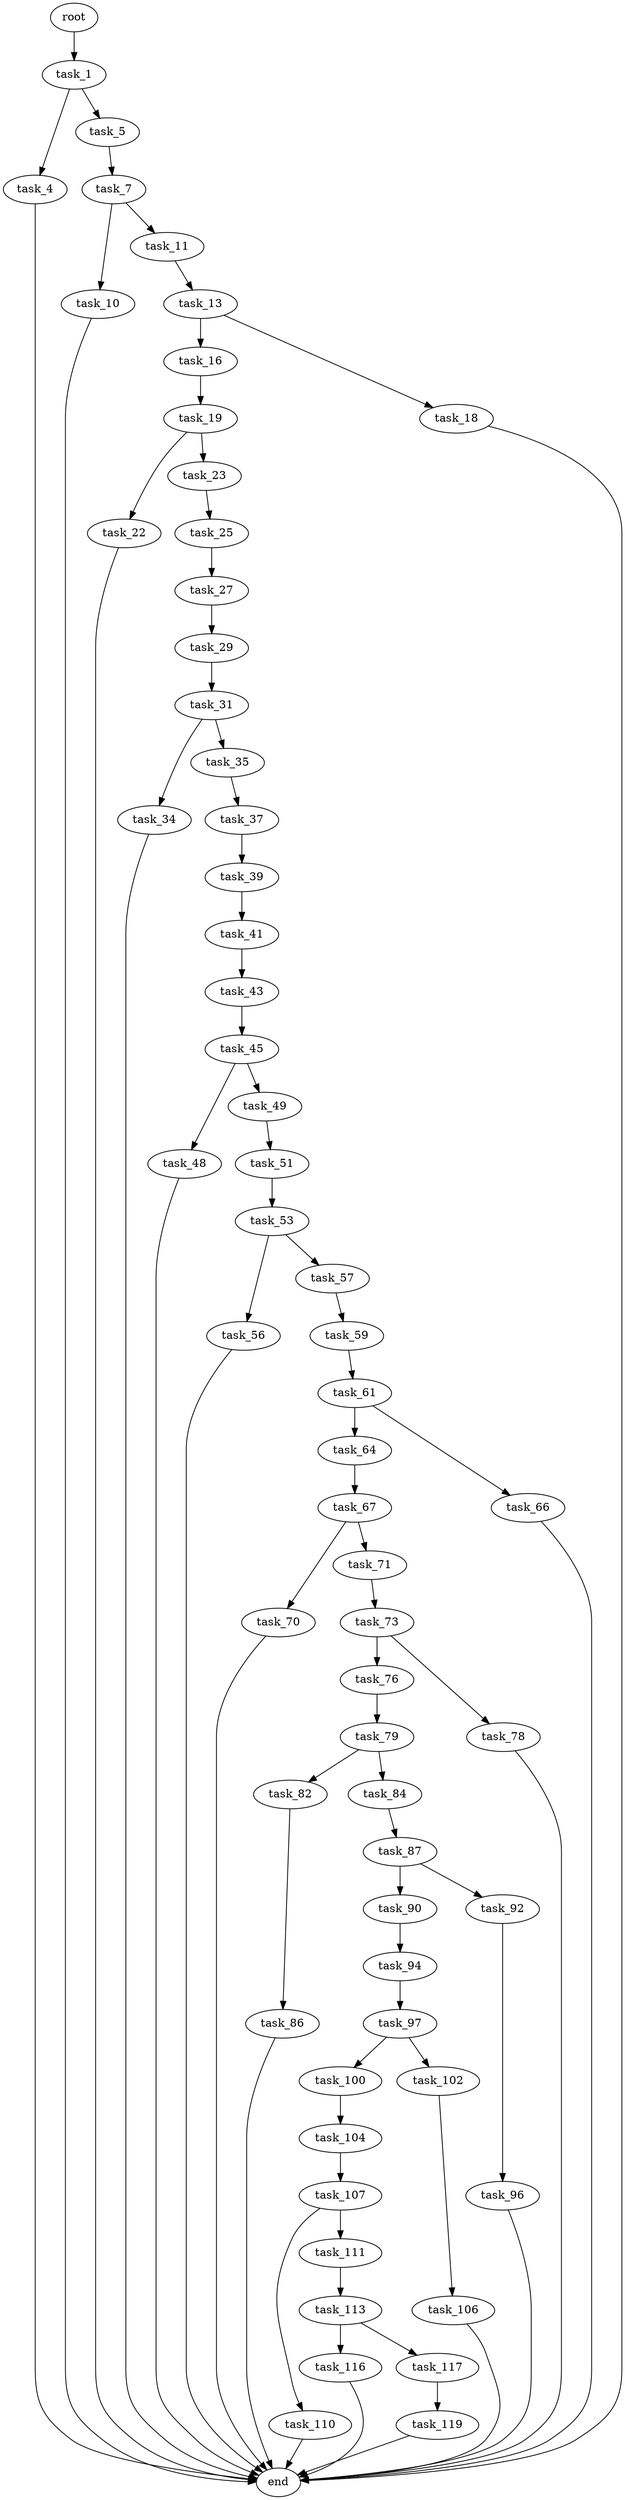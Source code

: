digraph G {
  root [size="0.000000"];
  task_1 [size="193519445788.000000"];
  task_4 [size="12213625814.000000"];
  task_5 [size="9999613766.000000"];
  end [size="0.000000"];
  task_7 [size="116984721067.000000"];
  task_10 [size="368293445632.000000"];
  task_11 [size="8330841775.000000"];
  task_13 [size="448018960246.000000"];
  task_16 [size="134217728000.000000"];
  task_18 [size="875092001.000000"];
  task_19 [size="68719476736.000000"];
  task_22 [size="12917326561.000000"];
  task_23 [size="3503053174.000000"];
  task_25 [size="39343344847.000000"];
  task_27 [size="368293445632.000000"];
  task_29 [size="50744995750.000000"];
  task_31 [size="231928233984.000000"];
  task_34 [size="104391312492.000000"];
  task_35 [size="252661614764.000000"];
  task_37 [size="8589934592.000000"];
  task_39 [size="549755813888.000000"];
  task_41 [size="13684247816.000000"];
  task_43 [size="7956442492.000000"];
  task_45 [size="898728673560.000000"];
  task_48 [size="549755813888.000000"];
  task_49 [size="801949487246.000000"];
  task_51 [size="6380624394.000000"];
  task_53 [size="50817443672.000000"];
  task_56 [size="222503472324.000000"];
  task_57 [size="6057362141.000000"];
  task_59 [size="28991029248.000000"];
  task_61 [size="458344917030.000000"];
  task_64 [size="846397015597.000000"];
  task_66 [size="196306643256.000000"];
  task_67 [size="4054278646.000000"];
  task_70 [size="1073741824000.000000"];
  task_71 [size="1052510086251.000000"];
  task_73 [size="368293445632.000000"];
  task_76 [size="1983472664.000000"];
  task_78 [size="28991029248.000000"];
  task_79 [size="134217728000.000000"];
  task_82 [size="1073741824000.000000"];
  task_84 [size="567824887.000000"];
  task_86 [size="199257556333.000000"];
  task_87 [size="68719476736.000000"];
  task_90 [size="368293445632.000000"];
  task_92 [size="178456790172.000000"];
  task_94 [size="686294628100.000000"];
  task_96 [size="2970453732.000000"];
  task_97 [size="1771625062.000000"];
  task_100 [size="573636302950.000000"];
  task_102 [size="2550543789.000000"];
  task_104 [size="146341587363.000000"];
  task_106 [size="1803252416.000000"];
  task_107 [size="368293445632.000000"];
  task_110 [size="1073741824000.000000"];
  task_111 [size="782757789696.000000"];
  task_113 [size="8589934592.000000"];
  task_116 [size="27644009922.000000"];
  task_117 [size="368293445632.000000"];
  task_119 [size="1536229327.000000"];

  root -> task_1 [size="1.000000"];
  task_1 -> task_4 [size="679477248.000000"];
  task_1 -> task_5 [size="679477248.000000"];
  task_4 -> end [size="1.000000"];
  task_5 -> task_7 [size="301989888.000000"];
  task_7 -> task_10 [size="209715200.000000"];
  task_7 -> task_11 [size="209715200.000000"];
  task_10 -> end [size="1.000000"];
  task_11 -> task_13 [size="33554432.000000"];
  task_13 -> task_16 [size="301989888.000000"];
  task_13 -> task_18 [size="301989888.000000"];
  task_16 -> task_19 [size="209715200.000000"];
  task_18 -> end [size="1.000000"];
  task_19 -> task_22 [size="134217728.000000"];
  task_19 -> task_23 [size="134217728.000000"];
  task_22 -> end [size="1.000000"];
  task_23 -> task_25 [size="134217728.000000"];
  task_25 -> task_27 [size="838860800.000000"];
  task_27 -> task_29 [size="411041792.000000"];
  task_29 -> task_31 [size="838860800.000000"];
  task_31 -> task_34 [size="301989888.000000"];
  task_31 -> task_35 [size="301989888.000000"];
  task_34 -> end [size="1.000000"];
  task_35 -> task_37 [size="536870912.000000"];
  task_37 -> task_39 [size="33554432.000000"];
  task_39 -> task_41 [size="536870912.000000"];
  task_41 -> task_43 [size="301989888.000000"];
  task_43 -> task_45 [size="134217728.000000"];
  task_45 -> task_48 [size="679477248.000000"];
  task_45 -> task_49 [size="679477248.000000"];
  task_48 -> end [size="1.000000"];
  task_49 -> task_51 [size="838860800.000000"];
  task_51 -> task_53 [size="536870912.000000"];
  task_53 -> task_56 [size="838860800.000000"];
  task_53 -> task_57 [size="838860800.000000"];
  task_56 -> end [size="1.000000"];
  task_57 -> task_59 [size="209715200.000000"];
  task_59 -> task_61 [size="75497472.000000"];
  task_61 -> task_64 [size="838860800.000000"];
  task_61 -> task_66 [size="838860800.000000"];
  task_64 -> task_67 [size="838860800.000000"];
  task_66 -> end [size="1.000000"];
  task_67 -> task_70 [size="134217728.000000"];
  task_67 -> task_71 [size="134217728.000000"];
  task_70 -> end [size="1.000000"];
  task_71 -> task_73 [size="838860800.000000"];
  task_73 -> task_76 [size="411041792.000000"];
  task_73 -> task_78 [size="411041792.000000"];
  task_76 -> task_79 [size="209715200.000000"];
  task_78 -> end [size="1.000000"];
  task_79 -> task_82 [size="209715200.000000"];
  task_79 -> task_84 [size="209715200.000000"];
  task_82 -> task_86 [size="838860800.000000"];
  task_84 -> task_87 [size="33554432.000000"];
  task_86 -> end [size="1.000000"];
  task_87 -> task_90 [size="134217728.000000"];
  task_87 -> task_92 [size="134217728.000000"];
  task_90 -> task_94 [size="411041792.000000"];
  task_92 -> task_96 [size="134217728.000000"];
  task_94 -> task_97 [size="679477248.000000"];
  task_96 -> end [size="1.000000"];
  task_97 -> task_100 [size="134217728.000000"];
  task_97 -> task_102 [size="134217728.000000"];
  task_100 -> task_104 [size="411041792.000000"];
  task_102 -> task_106 [size="75497472.000000"];
  task_104 -> task_107 [size="411041792.000000"];
  task_106 -> end [size="1.000000"];
  task_107 -> task_110 [size="411041792.000000"];
  task_107 -> task_111 [size="411041792.000000"];
  task_110 -> end [size="1.000000"];
  task_111 -> task_113 [size="679477248.000000"];
  task_113 -> task_116 [size="33554432.000000"];
  task_113 -> task_117 [size="33554432.000000"];
  task_116 -> end [size="1.000000"];
  task_117 -> task_119 [size="411041792.000000"];
  task_119 -> end [size="1.000000"];
}
